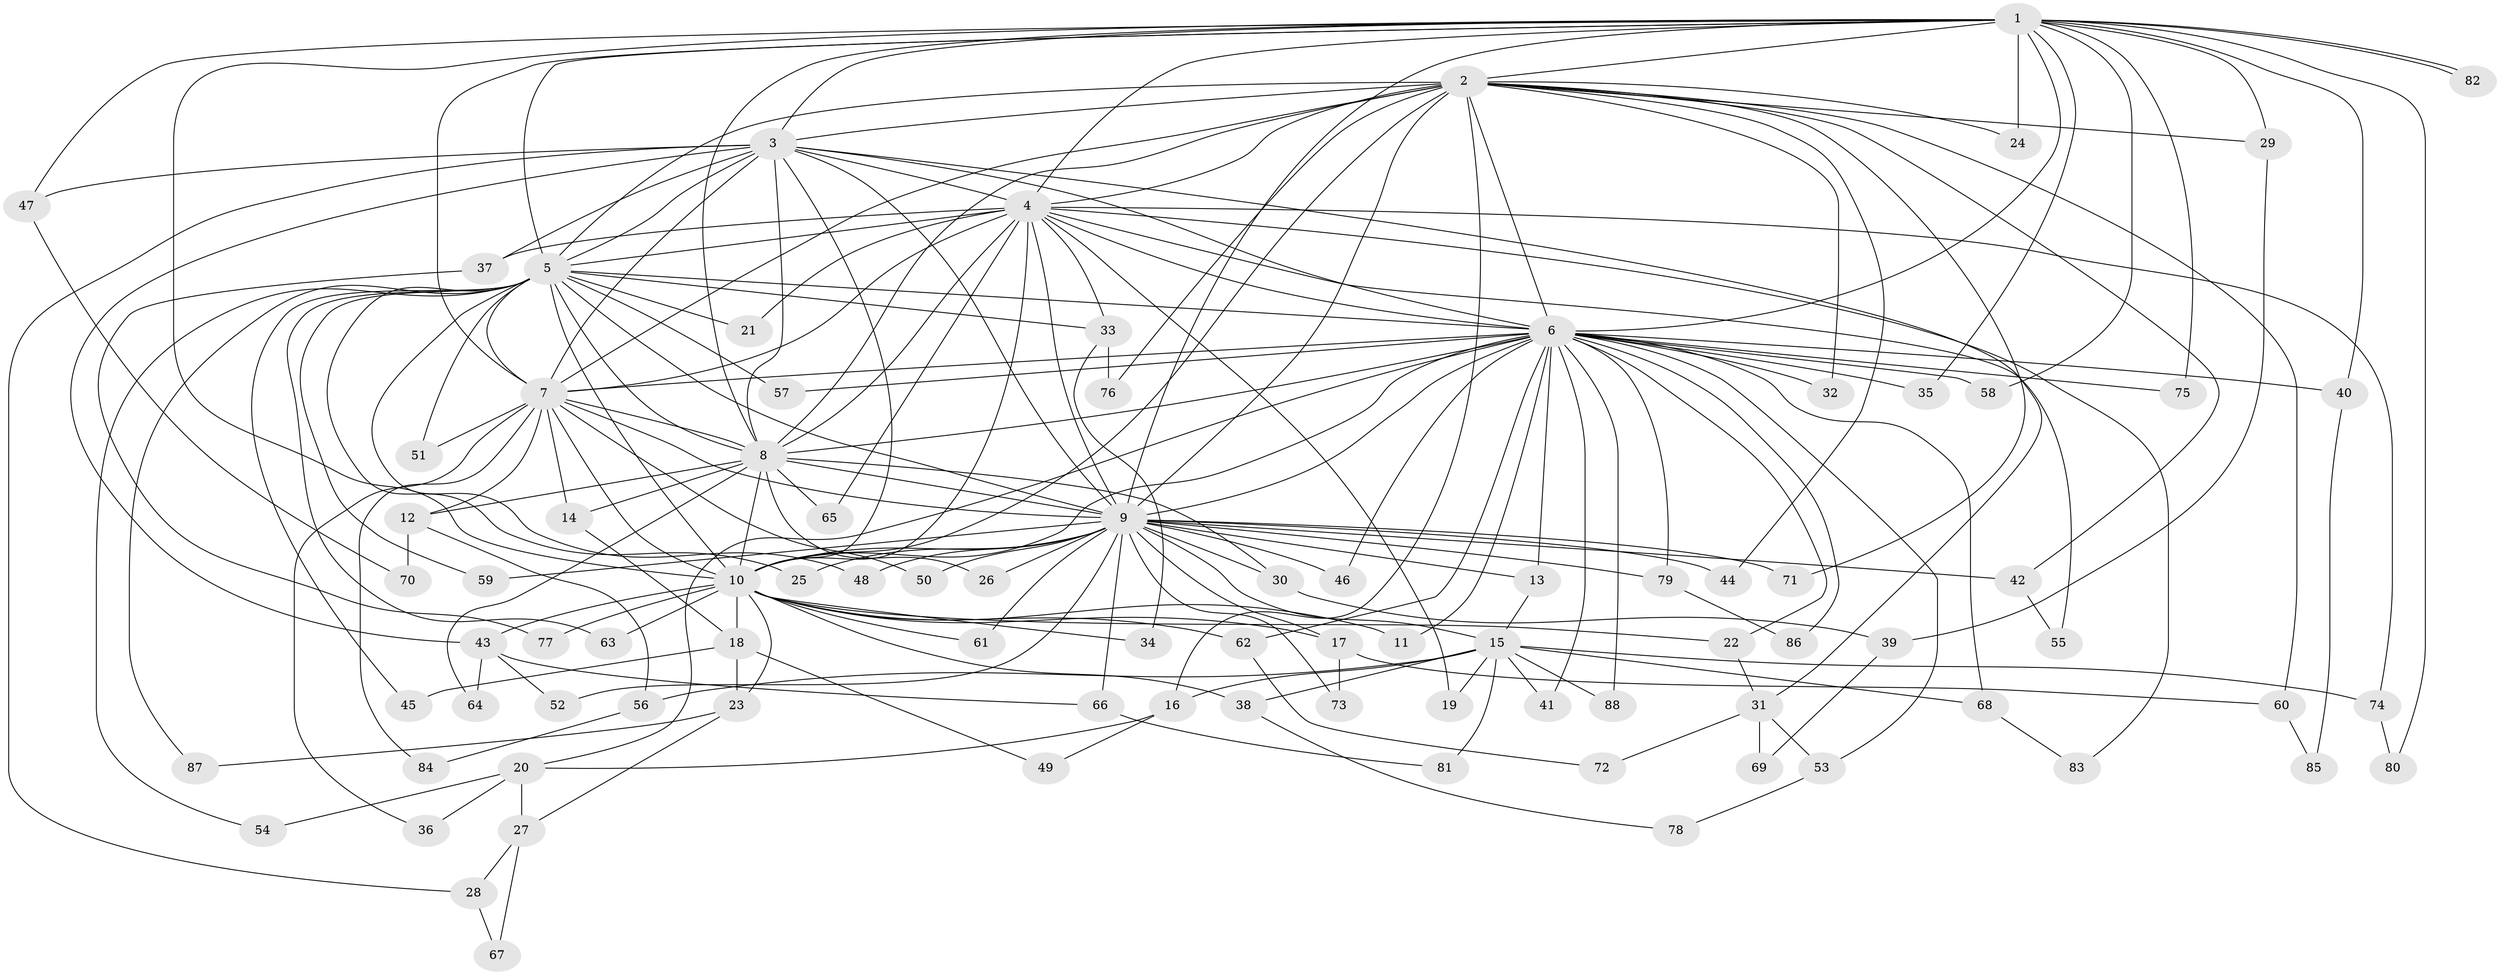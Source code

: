 // Generated by graph-tools (version 1.1) at 2025/49/03/09/25 03:49:37]
// undirected, 88 vertices, 201 edges
graph export_dot {
graph [start="1"]
  node [color=gray90,style=filled];
  1;
  2;
  3;
  4;
  5;
  6;
  7;
  8;
  9;
  10;
  11;
  12;
  13;
  14;
  15;
  16;
  17;
  18;
  19;
  20;
  21;
  22;
  23;
  24;
  25;
  26;
  27;
  28;
  29;
  30;
  31;
  32;
  33;
  34;
  35;
  36;
  37;
  38;
  39;
  40;
  41;
  42;
  43;
  44;
  45;
  46;
  47;
  48;
  49;
  50;
  51;
  52;
  53;
  54;
  55;
  56;
  57;
  58;
  59;
  60;
  61;
  62;
  63;
  64;
  65;
  66;
  67;
  68;
  69;
  70;
  71;
  72;
  73;
  74;
  75;
  76;
  77;
  78;
  79;
  80;
  81;
  82;
  83;
  84;
  85;
  86;
  87;
  88;
  1 -- 2;
  1 -- 3;
  1 -- 4;
  1 -- 5;
  1 -- 6;
  1 -- 7;
  1 -- 8;
  1 -- 9;
  1 -- 10;
  1 -- 24;
  1 -- 29;
  1 -- 35;
  1 -- 40;
  1 -- 47;
  1 -- 58;
  1 -- 75;
  1 -- 80;
  1 -- 82;
  1 -- 82;
  2 -- 3;
  2 -- 4;
  2 -- 5;
  2 -- 6;
  2 -- 7;
  2 -- 8;
  2 -- 9;
  2 -- 10;
  2 -- 16;
  2 -- 24;
  2 -- 29;
  2 -- 32;
  2 -- 42;
  2 -- 44;
  2 -- 60;
  2 -- 71;
  2 -- 76;
  3 -- 4;
  3 -- 5;
  3 -- 6;
  3 -- 7;
  3 -- 8;
  3 -- 9;
  3 -- 10;
  3 -- 28;
  3 -- 31;
  3 -- 37;
  3 -- 43;
  3 -- 47;
  4 -- 5;
  4 -- 6;
  4 -- 7;
  4 -- 8;
  4 -- 9;
  4 -- 10;
  4 -- 19;
  4 -- 21;
  4 -- 33;
  4 -- 37;
  4 -- 55;
  4 -- 65;
  4 -- 74;
  4 -- 83;
  5 -- 6;
  5 -- 7;
  5 -- 8;
  5 -- 9;
  5 -- 10;
  5 -- 21;
  5 -- 25;
  5 -- 33;
  5 -- 45;
  5 -- 48;
  5 -- 51;
  5 -- 54;
  5 -- 57;
  5 -- 59;
  5 -- 63;
  5 -- 87;
  6 -- 7;
  6 -- 8;
  6 -- 9;
  6 -- 10;
  6 -- 11;
  6 -- 13;
  6 -- 20;
  6 -- 22;
  6 -- 32;
  6 -- 35;
  6 -- 40;
  6 -- 41;
  6 -- 46;
  6 -- 53;
  6 -- 57;
  6 -- 58;
  6 -- 62;
  6 -- 68;
  6 -- 75;
  6 -- 79;
  6 -- 86;
  6 -- 88;
  7 -- 8;
  7 -- 9;
  7 -- 10;
  7 -- 12;
  7 -- 14;
  7 -- 36;
  7 -- 50;
  7 -- 51;
  7 -- 84;
  8 -- 9;
  8 -- 10;
  8 -- 12;
  8 -- 14;
  8 -- 26;
  8 -- 30;
  8 -- 64;
  8 -- 65;
  9 -- 10;
  9 -- 13;
  9 -- 15;
  9 -- 17;
  9 -- 25;
  9 -- 26;
  9 -- 30;
  9 -- 42;
  9 -- 44;
  9 -- 46;
  9 -- 48;
  9 -- 50;
  9 -- 52;
  9 -- 59;
  9 -- 61;
  9 -- 66;
  9 -- 71;
  9 -- 73;
  9 -- 79;
  10 -- 11;
  10 -- 17;
  10 -- 18;
  10 -- 22;
  10 -- 23;
  10 -- 34;
  10 -- 38;
  10 -- 43;
  10 -- 61;
  10 -- 62;
  10 -- 63;
  10 -- 77;
  12 -- 56;
  12 -- 70;
  13 -- 15;
  14 -- 18;
  15 -- 16;
  15 -- 19;
  15 -- 38;
  15 -- 41;
  15 -- 56;
  15 -- 68;
  15 -- 74;
  15 -- 81;
  15 -- 88;
  16 -- 20;
  16 -- 49;
  17 -- 60;
  17 -- 73;
  18 -- 23;
  18 -- 45;
  18 -- 49;
  20 -- 27;
  20 -- 36;
  20 -- 54;
  22 -- 31;
  23 -- 27;
  23 -- 87;
  27 -- 28;
  27 -- 67;
  28 -- 67;
  29 -- 39;
  30 -- 39;
  31 -- 53;
  31 -- 69;
  31 -- 72;
  33 -- 34;
  33 -- 76;
  37 -- 77;
  38 -- 78;
  39 -- 69;
  40 -- 85;
  42 -- 55;
  43 -- 52;
  43 -- 64;
  43 -- 66;
  47 -- 70;
  53 -- 78;
  56 -- 84;
  60 -- 85;
  62 -- 72;
  66 -- 81;
  68 -- 83;
  74 -- 80;
  79 -- 86;
}
